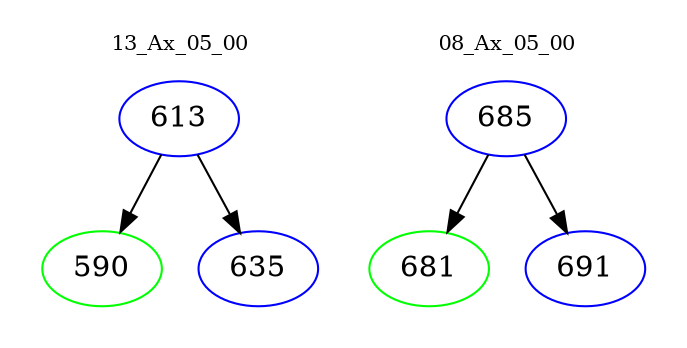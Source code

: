 digraph{
subgraph cluster_0 {
color = white
label = "13_Ax_05_00";
fontsize=10;
T0_613 [label="613", color="blue"]
T0_613 -> T0_590 [color="black"]
T0_590 [label="590", color="green"]
T0_613 -> T0_635 [color="black"]
T0_635 [label="635", color="blue"]
}
subgraph cluster_1 {
color = white
label = "08_Ax_05_00";
fontsize=10;
T1_685 [label="685", color="blue"]
T1_685 -> T1_681 [color="black"]
T1_681 [label="681", color="green"]
T1_685 -> T1_691 [color="black"]
T1_691 [label="691", color="blue"]
}
}
